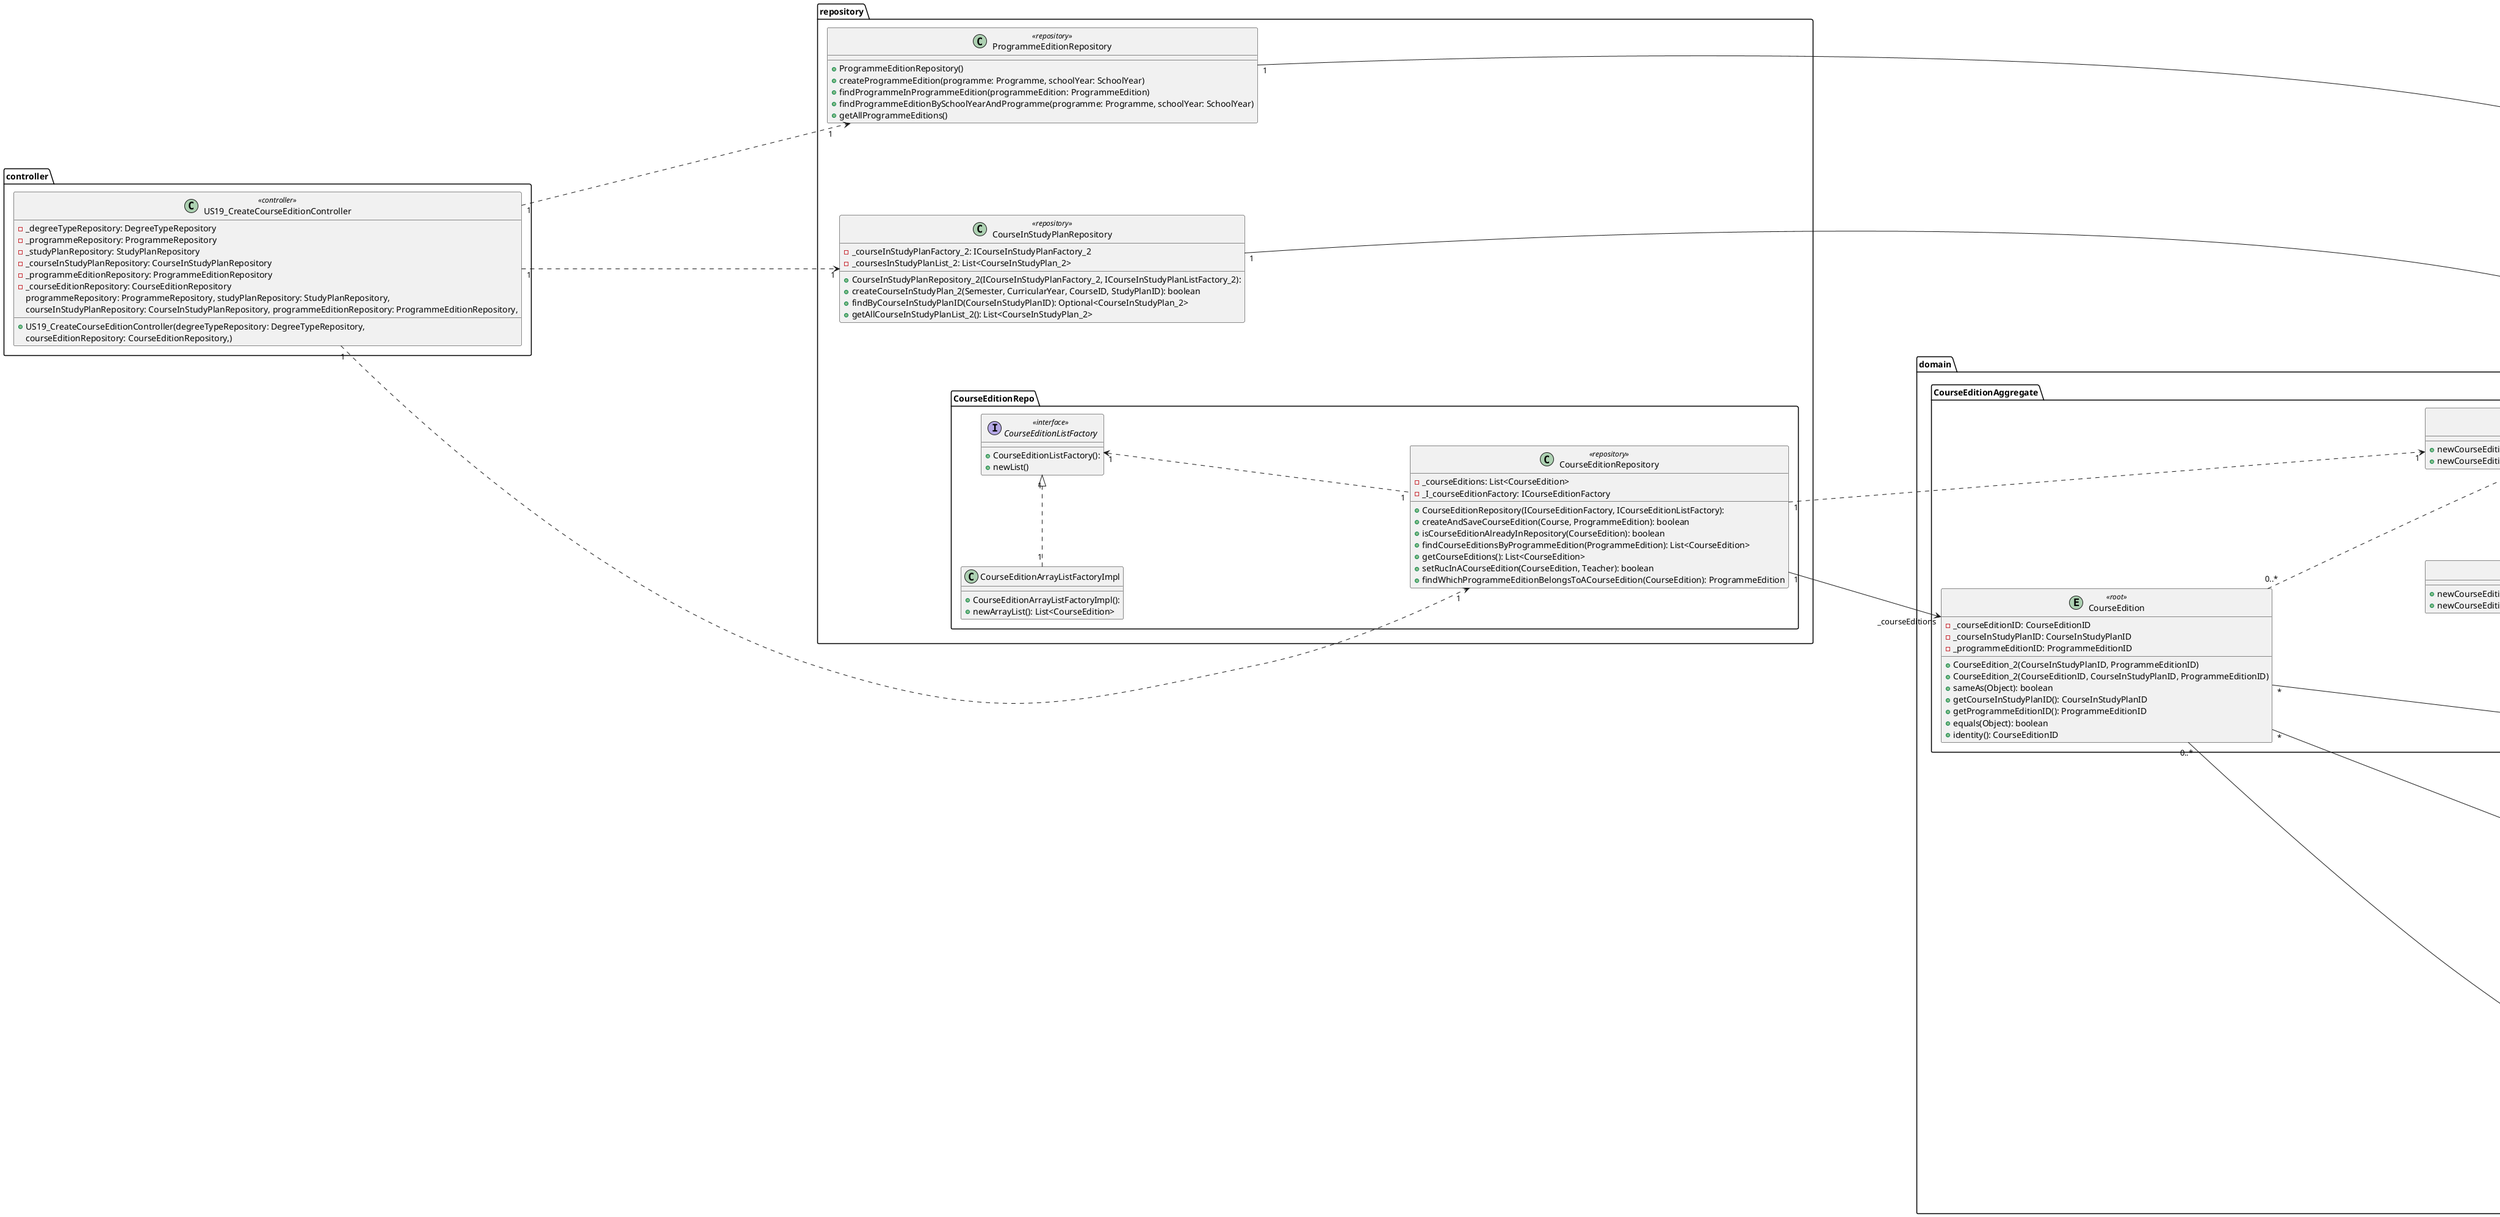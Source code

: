 @startuml
skinparam ranksep 250
skinparam nodesep 150
left to right direction
'skinparam linetype ortho

package controller{
class US19_CreateCourseEditionController <<controller>> {
    -_degreeTypeRepository: DegreeTypeRepository
    -_programmeRepository: ProgrammeRepository
    -_studyPlanRepository: StudyPlanRepository
    -_courseInStudyPlanRepository: CourseInStudyPlanRepository
    -_programmeEditionRepository: ProgrammeEditionRepository
    -_courseEditionRepository: CourseEditionRepository
    +US19_CreateCourseEditionController(degreeTypeRepository: DegreeTypeRepository,
    programmeRepository: ProgrammeRepository, studyPlanRepository: StudyPlanRepository,
    courseInStudyPlanRepository: CourseInStudyPlanRepository, programmeEditionRepository: ProgrammeEditionRepository,
    courseEditionRepository: CourseEditionRepository,)
}
}
package repository{
package CourseEditionRepo{
class CourseEditionRepository <<repository>> {
  + CourseEditionRepository(ICourseEditionFactory, ICourseEditionListFactory):
  - _courseEditions: List<CourseEdition>
  - _I_courseEditionFactory: ICourseEditionFactory
  + createAndSaveCourseEdition(Course, ProgrammeEdition): boolean
  + isCourseEditionAlreadyInRepository(CourseEdition): boolean
  + findCourseEditionsByProgrammeEdition(ProgrammeEdition): List<CourseEdition>
  + getCourseEditions(): List<CourseEdition>
  + setRucInACourseEdition(CourseEdition, Teacher): boolean
  + findWhichProgrammeEditionBelongsToACourseEdition(CourseEdition): ProgrammeEdition
}
interface CourseEditionListFactory <<interface>> {
      + CourseEditionListFactory():
      + newList()
}

class CourseEditionArrayListFactoryImpl {
      + CourseEditionArrayListFactoryImpl():
      + newArrayList(): List<CourseEdition>
}
}
class CourseInStudyPlanRepository <<repository>> {
      + CourseInStudyPlanRepository_2(ICourseInStudyPlanFactory_2, ICourseInStudyPlanListFactory_2):
      - _courseInStudyPlanFactory_2: ICourseInStudyPlanFactory_2
      - _coursesInStudyPlanList_2: List<CourseInStudyPlan_2>
      + createCourseInStudyPlan_2(Semester, CurricularYear, CourseID, StudyPlanID): boolean
      + findByCourseInStudyPlanID(CourseInStudyPlanID): Optional<CourseInStudyPlan_2>
      + getAllCourseInStudyPlanList_2(): List<CourseInStudyPlan_2>
}

class ProgrammeEditionRepository <<repository>>{
    +ProgrammeEditionRepository()
    +createProgrammeEdition(programme: Programme, schoolYear: SchoolYear)
    +findProgrammeInProgrammeEdition(programmeEdition: ProgrammeEdition)
    +findProgrammeEditionBySchoolYearAndProgramme(programme: Programme, schoolYear: SchoolYear)
    +getAllProgrammeEditions()
}
}
package domain {
package CourseInStudyPlanAggregate{
class CourseInStudyPlan <<root>>{
      + CourseInStudyPlan_2(Semester, CurricularYear, CourseID, StudyPlanID):
      - _semester: Semester
      - _courseID: CourseID
      - _curricularYear: CurricularYear
      - _studyPlanID: StudyPlanID
      - _courseInStudyPlanID: CourseInStudyPlanID
      + getCurricularYear(): CurricularYear
      + getSemester(): Semester
      + getStudyplanID(): StudyPlanID
      + getCourseID(): CourseID
      + getCourseInStudyPlanID(): CourseInStudyPlanID
      + equals(Object): boolean
}
class CourseInStudyPlanID <<Value Object>>{}
}

package ProgrammeEditionAggregate{
class ProgrammeEdition <<root>>{
  + ProgrammeEdition(Programme, SchoolYear):
  - _programme: Programme
  - _schoolYear: SchoolYear
  + findSchoolYearInProgrammeEdition(): SchoolYear
  + isCourseInProgrammeCourseListByProgrammeEdition(ProgrammeEdition, Course): boolean
  + equals(Object): boolean
  + isEditionAssociatedToDepartmentAndSchoolYear(Department, SchoolYear): boolean
  + findProgrammeInProgrammeEdition(): Programme
}
class ProgrammeEditionID <<Value Object>>{}
}
package CourseEditionAggregate{
entity CourseEdition <<root>> {
  + CourseEdition_2(CourseInStudyPlanID, ProgrammeEditionID)
  + CourseEdition_2(CourseEditionID, CourseInStudyPlanID, ProgrammeEditionID)
  - _courseEditionID: CourseEditionID
  - _courseInStudyPlanID: CourseInStudyPlanID
  - _programmeEditionID: ProgrammeEditionID
  + sameAs(Object): boolean
  + getCourseInStudyPlanID(): CourseInStudyPlanID
  + getProgrammeEditionID(): ProgrammeEditionID
  + equals(Object): boolean
  + identity(): CourseEditionID
}
class CourseEditionID <<Value Object>>{}

interface ICourseEditionFactory <<interface>> {
    +newCourseEdition(CourseInStudyPlanID, ProgrammeEditionID)
    +newCourseEdition(CourseEditionID, CourseInStudyPlanID, ProgrammeEditionID)
}

class CourseEditionFactoryImpl {
    +newCourseEdition(CourseInStudyPlanID, ProgrammeEditionID)
    +newCourseEdition(CourseEditionID, CourseInStudyPlanID, ProgrammeEditionID)
}
}
}



CourseEditionFactoryImpl "1" .|> "1" ICourseEditionFactory
CourseEditionArrayListFactoryImpl "1" .|> "1" CourseEditionListFactory
US19_CreateCourseEditionController "1" ..> "1" ProgrammeEditionRepository
US19_CreateCourseEditionController "1" ..> "1" CourseEditionRepository
US19_CreateCourseEditionController "1" ...> "1" CourseInStudyPlanRepository
CourseInStudyPlanRepository "1" -down-> "_coursesInStudyPlan" CourseInStudyPlan
ProgrammeEditionRepository "1" -down-> "_programmeEditions" ProgrammeEdition
CourseEditionRepository "1" .down.> "1" ICourseEditionFactory
CourseEditionRepository "1" --> "_courseEditions" CourseEdition


CourseEdition "*" --> "1" ProgrammeEditionID
CourseEdition "*" --> "1" CourseEditionID
ProgrammeEditionID "1" <-- "1" ProgrammeEdition
CourseEdition "0..*" --> "1" CourseInStudyPlanID
CourseInStudyPlanID "1" <-- "1" CourseInStudyPlan
CourseEdition "0..*" ..> "1" ICourseEditionFactory
CourseEditionListFactory "1" <.. "1" CourseEditionRepository

@enduml
